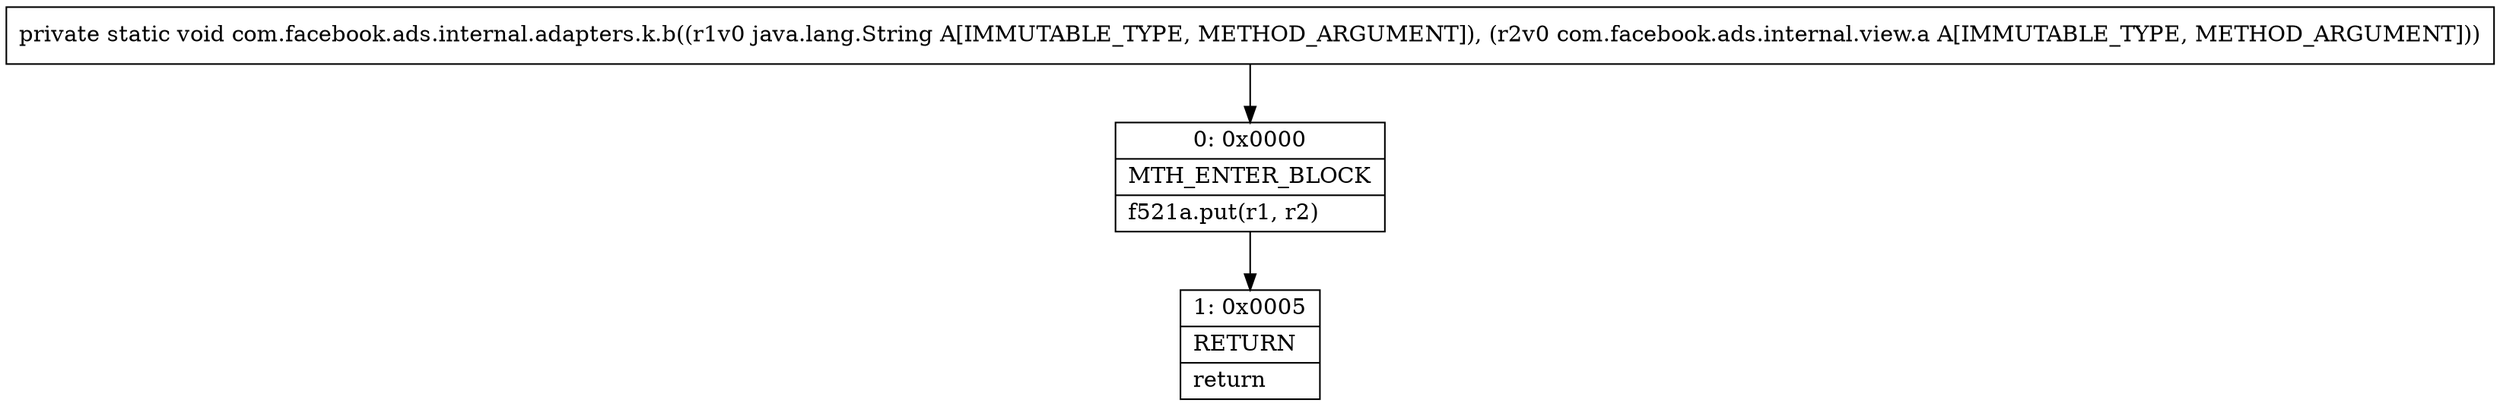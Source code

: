 digraph "CFG forcom.facebook.ads.internal.adapters.k.b(Ljava\/lang\/String;Lcom\/facebook\/ads\/internal\/view\/a;)V" {
Node_0 [shape=record,label="{0\:\ 0x0000|MTH_ENTER_BLOCK\l|f521a.put(r1, r2)\l}"];
Node_1 [shape=record,label="{1\:\ 0x0005|RETURN\l|return\l}"];
MethodNode[shape=record,label="{private static void com.facebook.ads.internal.adapters.k.b((r1v0 java.lang.String A[IMMUTABLE_TYPE, METHOD_ARGUMENT]), (r2v0 com.facebook.ads.internal.view.a A[IMMUTABLE_TYPE, METHOD_ARGUMENT])) }"];
MethodNode -> Node_0;
Node_0 -> Node_1;
}


